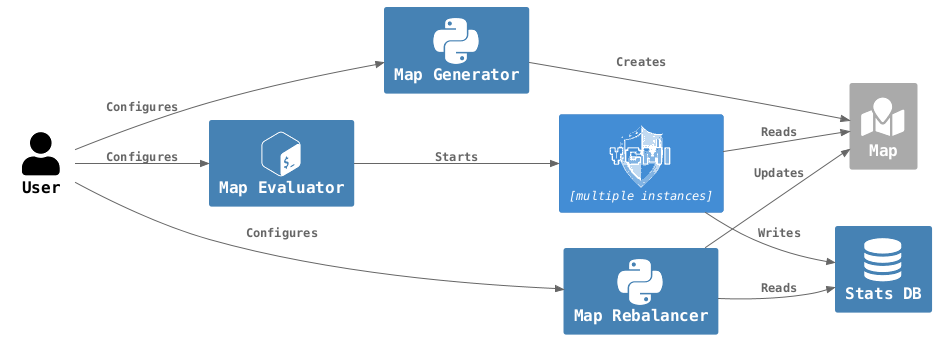 @startuml "rl-mapgen"

!ENABLE_ALL_PLANT_ELEMENTS = 1

!include <C4/C4_Container>
!include <tupadr3/devicons2/cplusplus>
!include <tupadr3/devicons2/python>
!include <tupadr3/devicons2/bash>
!include <tupadr3/font-awesome/bar_chart>
!include <tupadr3/font-awesome/database>
!include <tupadr3/font-awesome-5/map_marked>

skinparam DefaultFontName monospaced
<style>
note {  MaximumWidth 500 }
</style>

' Used in place of " " where line wrapping is undesired
!$nbsp = "<U+00A0>"

HIDE_STEREOTYPE()
LAYOUT_LEFT_RIGHT()
' LAYOUT_WITH_LEGEND()
SetDefaultLegendEntries("")

' Prevent confusing text color in legend by setting it to the default color
!$LEGEND_DARK_COLOR=$ELEMENT_FONT_COLOR
!$LEGEND_LIGHT_COLOR=$ELEMENT_FONT_COLOR

AddElementTag("local", $bgColor="SteelBlue", $borderColor="SteelBlue", $legendText="local component")
AddElementTag("ext", $bgColor="#aaa", $borderColor="#aaa", $legendText="external component")

AddRelTag("dashed", $lineThickness="1", $lineStyle="dashed")
AddRelTag("async", $textColor="#1400c9", $lineColor="#1400c9", $lineThickness="1", $lineStyle="dashed", $legendText="-")

UpdateElementStyle(person, $bgColor="white", $borderColor="white", $fontColor="black")

''''''''''''''''''''''''''''''''''''''''''''''''''''''''''''''''''''''''''''''''
''''''''''''''''''''''''''''''''''''''''''''''''''''''''''''''''''''''''''''''''
''' FUNCTIONS
''''''''''''''''''''''''''''''''''''''''''''''''''''''''''''''''''''''''''''''''
''''''''''''''''''''''''''''''''''''''''''''''''''''''''''''''''''''''''''''''''

' Replace $search with $repl within $txt
!function $replace($txt, $search, $repl)
  !$replaced = ""
  !while %strpos($txt, $search) >= 0
    !$position = %strpos($txt, $search)
    !$replaced = $replaced + %substr($txt, 0, $position) + $repl
    !$txt = %substr($txt, $position + %strlen($search))
  !endwhile
  !return $replaced + $txt
!endfunction

' Allows to define a string in multiple lines, replacing "\n"
' with actual newlines (note: all literal newlines must be escaped)
!function $str($txt)
  !return $replace($txt, "\n", %newline())
!endfunction

!function $oneline($txt)
  !return $replace($txt, " ", $nbsp)
!endfunction

!function $loc($dir)
  !return "<color:yellow>" + $dir + "</color>"
!endfunction

!function $desc($txt)
  !return "<i><font:Arial><size:10>" + $txt + "</size></font></i>"
!endfunction

!function $desc2($txt, $dir)
  !return $desc($txt) + "\n\n" + $loc($dir)
!endfunction

''''''''''''''''''''''''''''''''''''''''''''''''''''''''''''''''''''''''''''''''
''''''''''''''''''''''''''''''''''''''''''''''''''''''''''''''''''''''''''''''''

Person(User, "User")

Container(Generator, "Map Generator", $sprite="python", $tags="local")
Container(Evaluator, "Map Evaluator", $sprite="bash", $tags="local")

Container(VCMI, "", "multiple instances", $sprite="vcmi")
Container(Rebalancer, "Map Rebalancer", $sprite="python", $tags="local")
Container(Map, "Map", $sprite="map_marked", $tags="ext")
Container(DB, "Stats DB", $sprite="database", $tags="local")

Rel(User, Generator, "Configures")
Rel(User, Evaluator, "Configures")
Rel(User, Rebalancer, "Configures")
Rel(Generator, Map, "Creates")
Rel(Rebalancer, Map, "Updates")
Rel(Rebalancer, DB, "Reads")
Rel(Evaluator, VCMI, "Starts")
Rel(VCMI, Map, "Reads")
Rel(VCMI, DB, "Writes")

' Lay_Distance(VCMI, Evaluator, 1)
' Lay_Distance(Map, Generator, 1)

''''''''''''''''''''''''''''''''''''''''''''''''''''''''''''''''''''''''''''''''
''''''''''''''''''''''''''''''''''''''''''''''''''''''''''''''''''''''''''''''''
''' Sprites
''''''''''''''''''''''''''''''''''''''''''''''''''''''''''''''''''''''''''''''''
''''''''''''''''''''''''''''''''''''''''''''''''''''''''''''''''''''''''''''''''
sprite $vcmi [64x64/4] {
0000000000000000000000000000000061000000000000000000000000000000
000000000000000000000000000014G0QxU72000000000000000000000000000
000000000000000000000001144M2000g-ggggE7321000000000000000000000
000000000000000000006I1000GmI6TqglggggggggwggUUEEEEEDK0000000000
0000000000004O000000XH2698aqGG00g_gxggggggggwwggggcgP10000000000
000000000000000ULWWWGG0000000000g_hkggggggggllg_Lb_lML0000000000
00000000000L550gL000000000000000g_ggggggggghhwg_LL_hgL0000000000
02222210127N721gL012222222222200g_x_xx_xl__l_ll_NN__hM0122222000
LxGGGbg1gbGGGxLgRBlbGGGGGGGGG-R7h_xHGGGHw_x___-LHLLL_h0gwLbb_L00
Lx110GqgqG011lLg_L000UTOOPUM11Hh__gLHLLLrv___vrLMLLL__0ggLLL_L00
0Wrx000g000xwrLL_L001-N222IcYYYXvzlLLLwLLLk-kLLLwLLL_w0ggLLL_L00
00L_110a011xgkfL_L05Lx_hhh_vrrr_LL_LLLlkULLLLLlllLLL_b0ggLLL_L00
000Wr_40L_ra-gPQ-R7NLLbLbLbLLNR_LL_LLL_gkQQQQQ-__LLL_K0ggLLL_L00
0000GuOOOuG0Gfgfff-_lUkkkkkkk-ggKKvffeuKGGGGGLgw-kljq00aueeeuG00
00000000000000aQLLbv_hkggggggggg100000000001MfMggga0000000000000
000000000000000GeMLMbv__gggggggg00000000016LMggQeG00000000000000
00000000000000000GaMLLbv-lhgggggG0000001LbLLLPaG0000000000000000
00000000000000000000WPLLLbv-lhhg000015LLLLMKG0000000000000000000
0000000000000000000000GaLLLLbrv-155LLLLLOW0000000000000000000000
0000000000000000000000000GKLLLLLLLPPLKG0000000000000000000000000
0000000000000000000000000000GaPMMPKG0000000000000000000000000000
0000000000000000000000000000000GG0000000000000000000000000000000
}

@enduml
